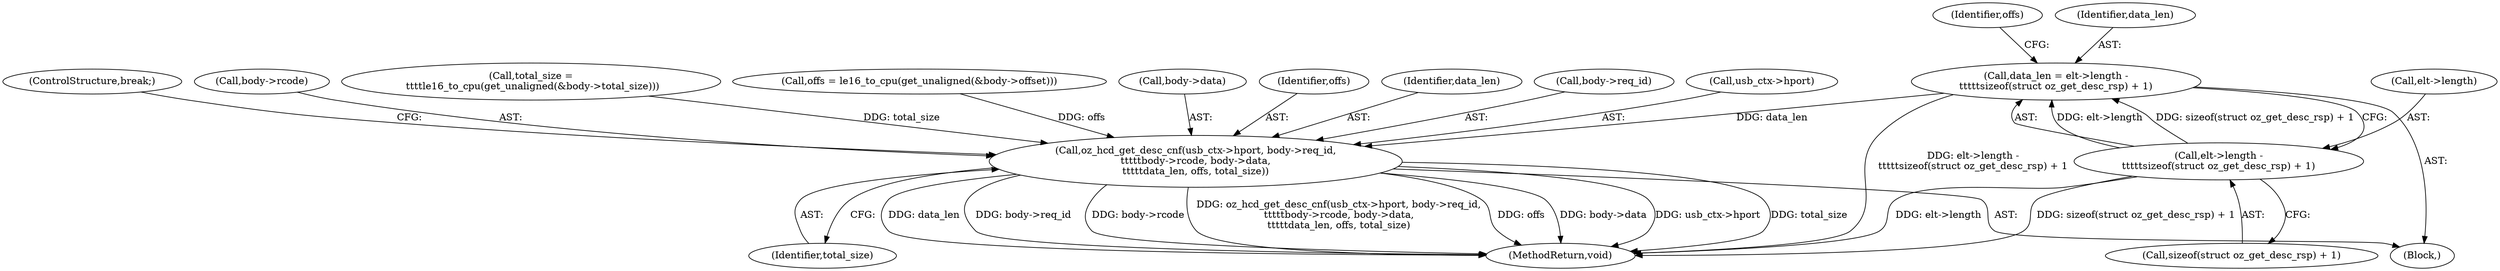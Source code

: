 digraph "1_linux_d114b9fe78c8d6fc6e70808c2092aa307c36dc8e@API" {
"1000194" [label="(Call,data_len = elt->length -\n\t\t\t\t\tsizeof(struct oz_get_desc_rsp) + 1)"];
"1000196" [label="(Call,elt->length -\n\t\t\t\t\tsizeof(struct oz_get_desc_rsp) + 1)"];
"1000225" [label="(Call,oz_hcd_get_desc_cnf(usb_ctx->hport, body->req_id,\n\t\t\t\t\tbody->rcode, body->data,\n\t\t\t\t\tdata_len, offs, total_size))"];
"1000186" [label="(Block,)"];
"1000238" [label="(Identifier,data_len)"];
"1000229" [label="(Call,body->req_id)"];
"1000226" [label="(Call,usb_ctx->hport)"];
"1000241" [label="(ControlStructure,break;)"];
"1000225" [label="(Call,oz_hcd_get_desc_cnf(usb_ctx->hport, body->req_id,\n\t\t\t\t\tbody->rcode, body->data,\n\t\t\t\t\tdata_len, offs, total_size))"];
"1000232" [label="(Call,body->rcode)"];
"1000214" [label="(Call,total_size =\n \t\t\t\tle16_to_cpu(get_unaligned(&body->total_size)))"];
"1000206" [label="(Identifier,offs)"];
"1000195" [label="(Identifier,data_len)"];
"1000240" [label="(Identifier,total_size)"];
"1000194" [label="(Call,data_len = elt->length -\n\t\t\t\t\tsizeof(struct oz_get_desc_rsp) + 1)"];
"1000205" [label="(Call,offs = le16_to_cpu(get_unaligned(&body->offset)))"];
"1000200" [label="(Call,sizeof(struct oz_get_desc_rsp) + 1)"];
"1000235" [label="(Call,body->data)"];
"1000196" [label="(Call,elt->length -\n\t\t\t\t\tsizeof(struct oz_get_desc_rsp) + 1)"];
"1000325" [label="(MethodReturn,void)"];
"1000239" [label="(Identifier,offs)"];
"1000197" [label="(Call,elt->length)"];
"1000194" -> "1000186"  [label="AST: "];
"1000194" -> "1000196"  [label="CFG: "];
"1000195" -> "1000194"  [label="AST: "];
"1000196" -> "1000194"  [label="AST: "];
"1000206" -> "1000194"  [label="CFG: "];
"1000194" -> "1000325"  [label="DDG: elt->length -\n\t\t\t\t\tsizeof(struct oz_get_desc_rsp) + 1"];
"1000196" -> "1000194"  [label="DDG: elt->length"];
"1000196" -> "1000194"  [label="DDG: sizeof(struct oz_get_desc_rsp) + 1"];
"1000194" -> "1000225"  [label="DDG: data_len"];
"1000196" -> "1000200"  [label="CFG: "];
"1000197" -> "1000196"  [label="AST: "];
"1000200" -> "1000196"  [label="AST: "];
"1000196" -> "1000325"  [label="DDG: sizeof(struct oz_get_desc_rsp) + 1"];
"1000196" -> "1000325"  [label="DDG: elt->length"];
"1000225" -> "1000186"  [label="AST: "];
"1000225" -> "1000240"  [label="CFG: "];
"1000226" -> "1000225"  [label="AST: "];
"1000229" -> "1000225"  [label="AST: "];
"1000232" -> "1000225"  [label="AST: "];
"1000235" -> "1000225"  [label="AST: "];
"1000238" -> "1000225"  [label="AST: "];
"1000239" -> "1000225"  [label="AST: "];
"1000240" -> "1000225"  [label="AST: "];
"1000241" -> "1000225"  [label="CFG: "];
"1000225" -> "1000325"  [label="DDG: oz_hcd_get_desc_cnf(usb_ctx->hport, body->req_id,\n\t\t\t\t\tbody->rcode, body->data,\n\t\t\t\t\tdata_len, offs, total_size)"];
"1000225" -> "1000325"  [label="DDG: offs"];
"1000225" -> "1000325"  [label="DDG: body->data"];
"1000225" -> "1000325"  [label="DDG: usb_ctx->hport"];
"1000225" -> "1000325"  [label="DDG: total_size"];
"1000225" -> "1000325"  [label="DDG: data_len"];
"1000225" -> "1000325"  [label="DDG: body->req_id"];
"1000225" -> "1000325"  [label="DDG: body->rcode"];
"1000205" -> "1000225"  [label="DDG: offs"];
"1000214" -> "1000225"  [label="DDG: total_size"];
}
